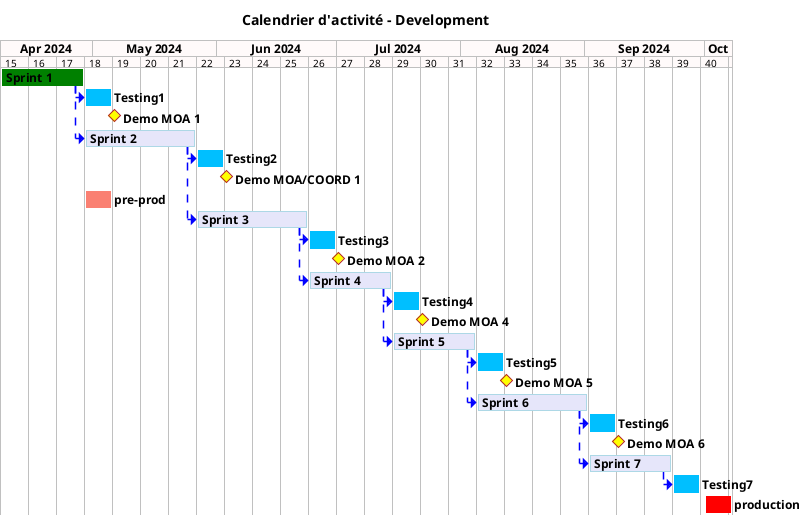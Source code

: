 @startgantt
hide footbox

<style>
ganttDiagram {
    unstartedTask {
        FontName Helvetica
        FontColor Black
        FontSize 12
        FontStyle bold
        BackGroundColor DeepSkyBlue
        LineColor DeepSkyBlue
    }
    task {
        FontName Helvetica
        FontColor Black
        FontSize 12
        FontStyle bold
        BackGroundColor DeepSkyBlue
        LineColor DeepSkyBlue
    }
    milestone {
        FontColor black
        FontSize 12
        FontStyle bold
        BackGroundColor yellow
        LineColor FireBrick
    }
    note {
        FontColor DarkGreen
        FontSize 10
        LineColor OrangeRed
    }
    arrow {
        FontName Helvetica
        FontColor red
        FontSize 18
        FontStyle bold
        BackGroundColor GreenYellow
        LineColor blue
        LineStyle 8.0;13.0
        LineThickness 3.0
    }
    separator {
        BackgroundColor OliveDrab
        LineStyle 8.0;3.0
        LineColor Gray
        LineThickness 1.0
        FontSize 16
        FontStyle bold
        FontColor White
        Margin 5
        Padding 6
    }
    timeline {
        BackgroundColor Snow
    }
    closed {
        BackgroundColor pink
        FontColor red
    }
}
</style>

printscale weekly
projectscale weekly

title Calendrier d'activité - Development

Project starts the 2024/04/08

[Sprint 1] as [TASK1] requires 3 weeks
[TASK1] is colored in green

[Testing1] requires 1 week
[TASK1]->[Testing1]
[Demo MOA 1] happens 1 day after [Testing1]'s end

[Sprint 2] as [TASK2] requires 4 weeks
[TASK2] is colored in Lavender/LightBlue
[TASK1]->[TASK2]
[Testing2] requires 1 week
[TASK2]->[Testing2]
[Demo MOA/COORD 1] happens 1 day after [Testing2]'s end

[pre-prod] as [PREPROD] requires 1 week and starts the 29th of April 2024
[PREPROD] is colored in salmon

[Sprint 3] as [TASK3] requires 4 weeks
[TASK3] is colored in Lavender/LightBlue
[TASK2]->[TASK3]
[Testing3] requires 1 week
[TASK3]->[Testing3]
[Demo MOA 2] happens 1 day after [Testing3]'s end

[Sprint 4] as [TASK4] requires 3 weeks
[TASK4] is colored in Lavender/LightBlue
[TASK3]->[TASK4]
[Testing4] requires 1 week
[TASK4]->[Testing4]
[Demo MOA 4] happens 1 day after [Testing4]'s end

[Sprint 5] as [TASK5] requires 3 weeks
[TASK5] is colored in Lavender/LightBlue
[TASK4]->[TASK5]
[Testing5] requires 1 week and starts the 5th of August 2024
[TASK5]->[Testing5]
[Demo MOA 5] happens 1 day after [Testing5]'s end

[Sprint 6] as [TASK6] requires 4 weeks and starts the 5th of August 2024
[TASK6] is colored in Lavender/LightBlue
[TASK5]->[TASK6]
[Testing6] requires 1 week
[TASK6]->[Testing6]
[Demo MOA 6] happens 1 day after [Testing6]'s end

[Sprint 7] as [TASK7] requires 3 weeks and starts the 2th of September 2024
[TASK7] is colored in Lavender/LightBlue
[TASK6]->[TASK7]
[TASK7]->[Testing7]
[Testing7] requires 1 week and starts the 22th of September 2024


[production] as [PROD] requires 1 week and starts the 1th of October 2024
[PROD] is colored in red

@endgantt
